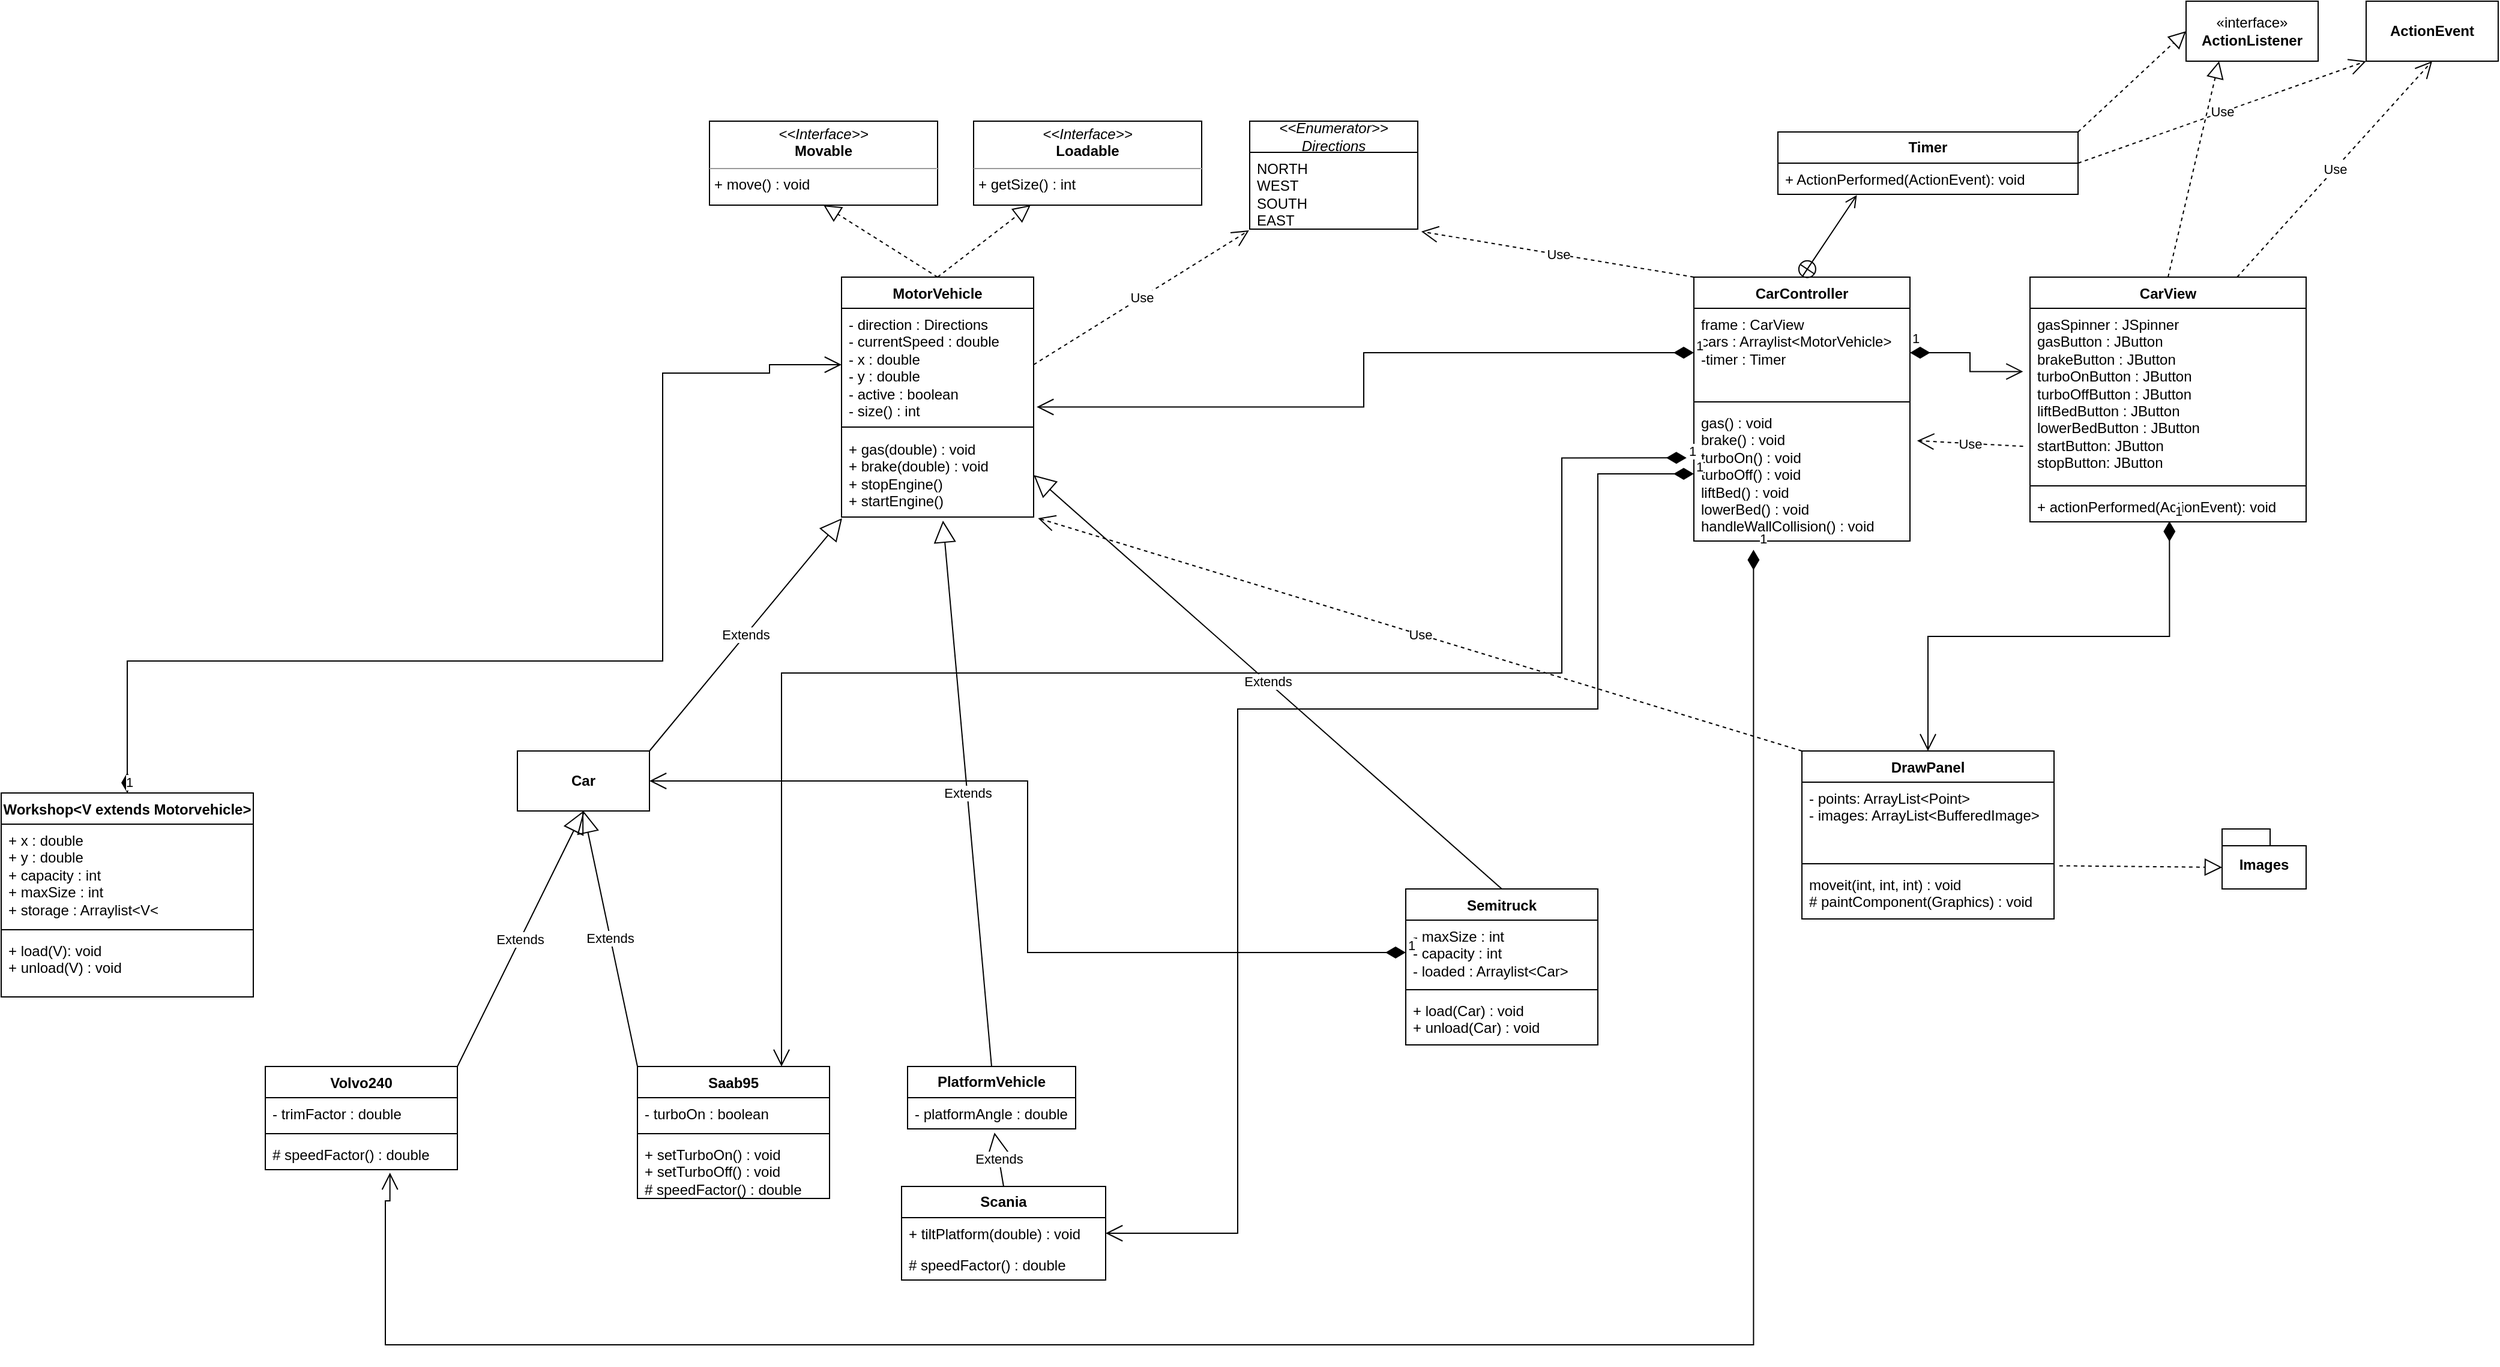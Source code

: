 <mxfile version="22.1.5" type="device">
  <diagram name="Sida-1" id="uA0Vbr96SRg69AaIN0WN">
    <mxGraphModel dx="3215" dy="2287" grid="1" gridSize="10" guides="1" tooltips="1" connect="1" arrows="1" fold="1" page="1" pageScale="1" pageWidth="827" pageHeight="1169" math="0" shadow="0">
      <root>
        <mxCell id="0" />
        <mxCell id="1" parent="0" />
        <mxCell id="_IKKTvD2-Kq94dH4sCkM-1" value="MotorVehicle" style="swimlane;fontStyle=1;align=center;verticalAlign=top;childLayout=stackLayout;horizontal=1;startSize=26;horizontalStack=0;resizeParent=1;resizeParentMax=0;resizeLast=0;collapsible=1;marginBottom=0;whiteSpace=wrap;html=1;" parent="1" vertex="1">
          <mxGeometry x="220" y="80" width="160" height="200" as="geometry" />
        </mxCell>
        <mxCell id="_IKKTvD2-Kq94dH4sCkM-2" value="- direction : Directions&lt;br&gt;- currentSpeed : double&lt;br&gt;- x : double&lt;br&gt;- y : double&lt;br&gt;- active : boolean&lt;br&gt;- size() : int" style="text;strokeColor=none;fillColor=none;align=left;verticalAlign=top;spacingLeft=4;spacingRight=4;overflow=hidden;rotatable=0;points=[[0,0.5],[1,0.5]];portConstraint=eastwest;whiteSpace=wrap;html=1;" parent="_IKKTvD2-Kq94dH4sCkM-1" vertex="1">
          <mxGeometry y="26" width="160" height="94" as="geometry" />
        </mxCell>
        <mxCell id="_IKKTvD2-Kq94dH4sCkM-3" value="" style="line;strokeWidth=1;fillColor=none;align=left;verticalAlign=middle;spacingTop=-1;spacingLeft=3;spacingRight=3;rotatable=0;labelPosition=right;points=[];portConstraint=eastwest;strokeColor=inherit;" parent="_IKKTvD2-Kq94dH4sCkM-1" vertex="1">
          <mxGeometry y="120" width="160" height="10" as="geometry" />
        </mxCell>
        <mxCell id="_IKKTvD2-Kq94dH4sCkM-4" value="+ gas(double) : void&lt;br&gt;+ brake(double) : void&lt;br&gt;+ stopEngine()&lt;br&gt;+ startEngine()" style="text;strokeColor=none;fillColor=none;align=left;verticalAlign=top;spacingLeft=4;spacingRight=4;overflow=hidden;rotatable=0;points=[[0,0.5],[1,0.5]];portConstraint=eastwest;whiteSpace=wrap;html=1;" parent="_IKKTvD2-Kq94dH4sCkM-1" vertex="1">
          <mxGeometry y="130" width="160" height="70" as="geometry" />
        </mxCell>
        <mxCell id="_IKKTvD2-Kq94dH4sCkM-5" value="&lt;p style=&quot;margin:0px;margin-top:4px;text-align:center;&quot;&gt;&lt;i&gt;&amp;lt;&amp;lt;Interface&amp;gt;&amp;gt;&lt;/i&gt;&lt;br&gt;&lt;b&gt;Movable&lt;/b&gt;&lt;/p&gt;&lt;hr size=&quot;1&quot;&gt;&lt;p style=&quot;margin:0px;margin-left:4px;&quot;&gt;+ move() : void&lt;/p&gt;" style="verticalAlign=top;align=left;overflow=fill;fontSize=12;fontFamily=Helvetica;html=1;whiteSpace=wrap;" parent="1" vertex="1">
          <mxGeometry x="110" y="-50" width="190" height="70" as="geometry" />
        </mxCell>
        <mxCell id="_IKKTvD2-Kq94dH4sCkM-6" value="&lt;p style=&quot;margin:0px;margin-top:4px;text-align:center;&quot;&gt;&lt;i&gt;&amp;lt;&amp;lt;Interface&amp;gt;&amp;gt;&lt;/i&gt;&lt;br&gt;&lt;b&gt;Loadable&lt;/b&gt;&lt;/p&gt;&lt;hr size=&quot;1&quot;&gt;&lt;p style=&quot;margin:0px;margin-left:4px;&quot;&gt;+ getSize() : int&lt;/p&gt;" style="verticalAlign=top;align=left;overflow=fill;fontSize=12;fontFamily=Helvetica;html=1;whiteSpace=wrap;" parent="1" vertex="1">
          <mxGeometry x="330" y="-50" width="190" height="70" as="geometry" />
        </mxCell>
        <mxCell id="_IKKTvD2-Kq94dH4sCkM-7" value="" style="endArrow=block;dashed=1;endFill=0;endSize=12;html=1;rounded=0;entryX=0.25;entryY=1;entryDx=0;entryDy=0;exitX=0.5;exitY=0;exitDx=0;exitDy=0;strokeColor=#000000;" parent="1" source="_IKKTvD2-Kq94dH4sCkM-1" target="_IKKTvD2-Kq94dH4sCkM-6" edge="1">
          <mxGeometry width="160" relative="1" as="geometry">
            <mxPoint x="330" y="190" as="sourcePoint" />
            <mxPoint x="490" y="190" as="targetPoint" />
          </mxGeometry>
        </mxCell>
        <mxCell id="_IKKTvD2-Kq94dH4sCkM-8" value="" style="endArrow=block;dashed=1;endFill=0;endSize=12;html=1;rounded=0;entryX=0.5;entryY=1;entryDx=0;entryDy=0;exitX=0.5;exitY=0;exitDx=0;exitDy=0;strokeColor=#000000;" parent="1" source="_IKKTvD2-Kq94dH4sCkM-1" target="_IKKTvD2-Kq94dH4sCkM-5" edge="1">
          <mxGeometry width="160" relative="1" as="geometry">
            <mxPoint x="330" y="190" as="sourcePoint" />
            <mxPoint x="490" y="190" as="targetPoint" />
          </mxGeometry>
        </mxCell>
        <mxCell id="_IKKTvD2-Kq94dH4sCkM-10" value="&lt;i&gt;&amp;lt;&amp;lt;Enumerator&amp;gt;&amp;gt;&lt;br&gt;Directions&lt;br&gt;&lt;/i&gt;" style="swimlane;fontStyle=0;childLayout=stackLayout;horizontal=1;startSize=26;fillColor=none;horizontalStack=0;resizeParent=1;resizeParentMax=0;resizeLast=0;collapsible=1;marginBottom=0;whiteSpace=wrap;html=1;" parent="1" vertex="1">
          <mxGeometry x="560" y="-50" width="140" height="90" as="geometry" />
        </mxCell>
        <mxCell id="_IKKTvD2-Kq94dH4sCkM-11" value="NORTH&lt;br&gt;WEST&lt;br&gt;SOUTH&lt;br&gt;EAST" style="text;strokeColor=none;fillColor=none;align=left;verticalAlign=top;spacingLeft=4;spacingRight=4;overflow=hidden;rotatable=0;points=[[0,0.5],[1,0.5]];portConstraint=eastwest;whiteSpace=wrap;html=1;" parent="_IKKTvD2-Kq94dH4sCkM-10" vertex="1">
          <mxGeometry y="26" width="140" height="64" as="geometry" />
        </mxCell>
        <mxCell id="_IKKTvD2-Kq94dH4sCkM-14" value="Use" style="endArrow=open;endSize=12;dashed=1;html=1;rounded=0;entryX=-0.004;entryY=1.016;entryDx=0;entryDy=0;entryPerimeter=0;exitX=1;exitY=0.5;exitDx=0;exitDy=0;strokeColor=#000000;" parent="1" source="_IKKTvD2-Kq94dH4sCkM-2" target="_IKKTvD2-Kq94dH4sCkM-11" edge="1">
          <mxGeometry width="160" relative="1" as="geometry">
            <mxPoint x="330" y="90" as="sourcePoint" />
            <mxPoint x="490" y="90" as="targetPoint" />
          </mxGeometry>
        </mxCell>
        <mxCell id="_IKKTvD2-Kq94dH4sCkM-19" value="&lt;b&gt;Car&lt;/b&gt;" style="html=1;whiteSpace=wrap;" parent="1" vertex="1">
          <mxGeometry x="-50" y="475" width="110" height="50" as="geometry" />
        </mxCell>
        <mxCell id="_IKKTvD2-Kq94dH4sCkM-20" value="Volvo240" style="swimlane;fontStyle=1;align=center;verticalAlign=top;childLayout=stackLayout;horizontal=1;startSize=26;horizontalStack=0;resizeParent=1;resizeParentMax=0;resizeLast=0;collapsible=1;marginBottom=0;whiteSpace=wrap;html=1;" parent="1" vertex="1">
          <mxGeometry x="-260" y="738" width="160" height="86" as="geometry" />
        </mxCell>
        <mxCell id="_IKKTvD2-Kq94dH4sCkM-21" value="- trimFactor : double" style="text;strokeColor=none;fillColor=none;align=left;verticalAlign=top;spacingLeft=4;spacingRight=4;overflow=hidden;rotatable=0;points=[[0,0.5],[1,0.5]];portConstraint=eastwest;whiteSpace=wrap;html=1;" parent="_IKKTvD2-Kq94dH4sCkM-20" vertex="1">
          <mxGeometry y="26" width="160" height="26" as="geometry" />
        </mxCell>
        <mxCell id="_IKKTvD2-Kq94dH4sCkM-22" value="" style="line;strokeWidth=1;fillColor=none;align=left;verticalAlign=middle;spacingTop=-1;spacingLeft=3;spacingRight=3;rotatable=0;labelPosition=right;points=[];portConstraint=eastwest;strokeColor=inherit;" parent="_IKKTvD2-Kq94dH4sCkM-20" vertex="1">
          <mxGeometry y="52" width="160" height="8" as="geometry" />
        </mxCell>
        <mxCell id="_IKKTvD2-Kq94dH4sCkM-23" value="# speedFactor() : double" style="text;strokeColor=none;fillColor=none;align=left;verticalAlign=top;spacingLeft=4;spacingRight=4;overflow=hidden;rotatable=0;points=[[0,0.5],[1,0.5]];portConstraint=eastwest;whiteSpace=wrap;html=1;" parent="_IKKTvD2-Kq94dH4sCkM-20" vertex="1">
          <mxGeometry y="60" width="160" height="26" as="geometry" />
        </mxCell>
        <mxCell id="_IKKTvD2-Kq94dH4sCkM-24" value="Saab95" style="swimlane;fontStyle=1;align=center;verticalAlign=top;childLayout=stackLayout;horizontal=1;startSize=26;horizontalStack=0;resizeParent=1;resizeParentMax=0;resizeLast=0;collapsible=1;marginBottom=0;whiteSpace=wrap;html=1;" parent="1" vertex="1">
          <mxGeometry x="50" y="738" width="160" height="110" as="geometry" />
        </mxCell>
        <mxCell id="_IKKTvD2-Kq94dH4sCkM-25" value="- turboOn : boolean" style="text;strokeColor=none;fillColor=none;align=left;verticalAlign=top;spacingLeft=4;spacingRight=4;overflow=hidden;rotatable=0;points=[[0,0.5],[1,0.5]];portConstraint=eastwest;whiteSpace=wrap;html=1;" parent="_IKKTvD2-Kq94dH4sCkM-24" vertex="1">
          <mxGeometry y="26" width="160" height="26" as="geometry" />
        </mxCell>
        <mxCell id="_IKKTvD2-Kq94dH4sCkM-26" value="" style="line;strokeWidth=1;fillColor=none;align=left;verticalAlign=middle;spacingTop=-1;spacingLeft=3;spacingRight=3;rotatable=0;labelPosition=right;points=[];portConstraint=eastwest;strokeColor=inherit;" parent="_IKKTvD2-Kq94dH4sCkM-24" vertex="1">
          <mxGeometry y="52" width="160" height="8" as="geometry" />
        </mxCell>
        <mxCell id="_IKKTvD2-Kq94dH4sCkM-27" value="+ setTurboOn() : void&lt;br&gt;+ setTurboOff() : void&lt;br&gt;# speedFactor() : double" style="text;strokeColor=none;fillColor=none;align=left;verticalAlign=top;spacingLeft=4;spacingRight=4;overflow=hidden;rotatable=0;points=[[0,0.5],[1,0.5]];portConstraint=eastwest;whiteSpace=wrap;html=1;" parent="_IKKTvD2-Kq94dH4sCkM-24" vertex="1">
          <mxGeometry y="60" width="160" height="50" as="geometry" />
        </mxCell>
        <mxCell id="_IKKTvD2-Kq94dH4sCkM-28" value="Extends" style="endArrow=block;endSize=16;endFill=0;html=1;rounded=0;exitX=1;exitY=0;exitDx=0;exitDy=0;entryX=0.5;entryY=1;entryDx=0;entryDy=0;strokeColor=#000000;" parent="1" source="_IKKTvD2-Kq94dH4sCkM-20" target="_IKKTvD2-Kq94dH4sCkM-19" edge="1">
          <mxGeometry width="160" relative="1" as="geometry">
            <mxPoint x="80" y="475" as="sourcePoint" />
            <mxPoint x="240" y="475" as="targetPoint" />
          </mxGeometry>
        </mxCell>
        <mxCell id="_IKKTvD2-Kq94dH4sCkM-29" value="Extends" style="endArrow=block;endSize=16;endFill=0;html=1;rounded=0;exitX=0;exitY=0;exitDx=0;exitDy=0;entryX=0.5;entryY=1;entryDx=0;entryDy=0;strokeColor=#000000;" parent="1" source="_IKKTvD2-Kq94dH4sCkM-24" target="_IKKTvD2-Kq94dH4sCkM-19" edge="1">
          <mxGeometry width="160" relative="1" as="geometry">
            <mxPoint x="80" y="475" as="sourcePoint" />
            <mxPoint x="240" y="475" as="targetPoint" />
          </mxGeometry>
        </mxCell>
        <mxCell id="_IKKTvD2-Kq94dH4sCkM-31" value="Extends" style="endArrow=block;endSize=16;endFill=0;html=1;rounded=0;exitX=1;exitY=0;exitDx=0;exitDy=0;entryX=0.003;entryY=1.014;entryDx=0;entryDy=0;entryPerimeter=0;strokeColor=#000000;" parent="1" source="_IKKTvD2-Kq94dH4sCkM-19" target="_IKKTvD2-Kq94dH4sCkM-4" edge="1">
          <mxGeometry width="160" relative="1" as="geometry">
            <mxPoint x="100" y="390" as="sourcePoint" />
            <mxPoint x="260" y="390" as="targetPoint" />
          </mxGeometry>
        </mxCell>
        <mxCell id="_IKKTvD2-Kq94dH4sCkM-36" value="Extends" style="endArrow=block;endSize=16;endFill=0;html=1;rounded=0;exitX=0.5;exitY=0;exitDx=0;exitDy=0;entryX=0.528;entryY=1.042;entryDx=0;entryDy=0;entryPerimeter=0;strokeColor=#000000;" parent="1" source="_IKKTvD2-Kq94dH4sCkM-37" target="_IKKTvD2-Kq94dH4sCkM-4" edge="1">
          <mxGeometry width="160" relative="1" as="geometry">
            <mxPoint x="425" y="390" as="sourcePoint" />
            <mxPoint x="570" y="470" as="targetPoint" />
          </mxGeometry>
        </mxCell>
        <mxCell id="_IKKTvD2-Kq94dH4sCkM-37" value="&lt;b&gt;PlatformVehicle&lt;/b&gt;" style="swimlane;fontStyle=0;childLayout=stackLayout;horizontal=1;startSize=26;fillColor=none;horizontalStack=0;resizeParent=1;resizeParentMax=0;resizeLast=0;collapsible=1;marginBottom=0;whiteSpace=wrap;html=1;" parent="1" vertex="1">
          <mxGeometry x="275" y="738" width="140" height="52" as="geometry" />
        </mxCell>
        <mxCell id="_IKKTvD2-Kq94dH4sCkM-38" value="- platformAngle : double" style="text;strokeColor=none;fillColor=none;align=left;verticalAlign=top;spacingLeft=4;spacingRight=4;overflow=hidden;rotatable=0;points=[[0,0.5],[1,0.5]];portConstraint=eastwest;whiteSpace=wrap;html=1;" parent="_IKKTvD2-Kq94dH4sCkM-37" vertex="1">
          <mxGeometry y="26" width="140" height="26" as="geometry" />
        </mxCell>
        <mxCell id="_IKKTvD2-Kq94dH4sCkM-41" value="&lt;b&gt;Scania&lt;/b&gt;" style="swimlane;fontStyle=0;childLayout=stackLayout;horizontal=1;startSize=26;fillColor=none;horizontalStack=0;resizeParent=1;resizeParentMax=0;resizeLast=0;collapsible=1;marginBottom=0;whiteSpace=wrap;html=1;" parent="1" vertex="1">
          <mxGeometry x="270" y="838" width="170" height="78" as="geometry" />
        </mxCell>
        <mxCell id="_IKKTvD2-Kq94dH4sCkM-42" value="+ tiltPlatform(double) : void" style="text;strokeColor=none;fillColor=none;align=left;verticalAlign=top;spacingLeft=4;spacingRight=4;overflow=hidden;rotatable=0;points=[[0,0.5],[1,0.5]];portConstraint=eastwest;whiteSpace=wrap;html=1;" parent="_IKKTvD2-Kq94dH4sCkM-41" vertex="1">
          <mxGeometry y="26" width="170" height="26" as="geometry" />
        </mxCell>
        <mxCell id="_IKKTvD2-Kq94dH4sCkM-43" value="# speedFactor() : double" style="text;strokeColor=none;fillColor=none;align=left;verticalAlign=top;spacingLeft=4;spacingRight=4;overflow=hidden;rotatable=0;points=[[0,0.5],[1,0.5]];portConstraint=eastwest;whiteSpace=wrap;html=1;" parent="_IKKTvD2-Kq94dH4sCkM-41" vertex="1">
          <mxGeometry y="52" width="170" height="26" as="geometry" />
        </mxCell>
        <mxCell id="_IKKTvD2-Kq94dH4sCkM-46" value="Semitruck" style="swimlane;fontStyle=1;align=center;verticalAlign=top;childLayout=stackLayout;horizontal=1;startSize=26;horizontalStack=0;resizeParent=1;resizeParentMax=0;resizeLast=0;collapsible=1;marginBottom=0;whiteSpace=wrap;html=1;" parent="1" vertex="1">
          <mxGeometry x="690" y="590" width="160" height="130" as="geometry" />
        </mxCell>
        <mxCell id="_IKKTvD2-Kq94dH4sCkM-47" value="- maxSize : int&lt;br&gt;- capacity : int&lt;br&gt;- loaded : Arraylist&amp;lt;Car&amp;gt;" style="text;strokeColor=none;fillColor=none;align=left;verticalAlign=top;spacingLeft=4;spacingRight=4;overflow=hidden;rotatable=0;points=[[0,0.5],[1,0.5]];portConstraint=eastwest;whiteSpace=wrap;html=1;" parent="_IKKTvD2-Kq94dH4sCkM-46" vertex="1">
          <mxGeometry y="26" width="160" height="54" as="geometry" />
        </mxCell>
        <mxCell id="_IKKTvD2-Kq94dH4sCkM-48" value="" style="line;strokeWidth=1;fillColor=none;align=left;verticalAlign=middle;spacingTop=-1;spacingLeft=3;spacingRight=3;rotatable=0;labelPosition=right;points=[];portConstraint=eastwest;strokeColor=inherit;" parent="_IKKTvD2-Kq94dH4sCkM-46" vertex="1">
          <mxGeometry y="80" width="160" height="8" as="geometry" />
        </mxCell>
        <mxCell id="_IKKTvD2-Kq94dH4sCkM-49" value="+ load(Car) : void&lt;br&gt;+ unload(Car) : void" style="text;strokeColor=none;fillColor=none;align=left;verticalAlign=top;spacingLeft=4;spacingRight=4;overflow=hidden;rotatable=0;points=[[0,0.5],[1,0.5]];portConstraint=eastwest;whiteSpace=wrap;html=1;" parent="_IKKTvD2-Kq94dH4sCkM-46" vertex="1">
          <mxGeometry y="88" width="160" height="42" as="geometry" />
        </mxCell>
        <mxCell id="GvxSRBtj386_9GLS7rXv-1" value="Extends" style="endArrow=block;endSize=16;endFill=0;html=1;rounded=0;exitX=0.5;exitY=0;exitDx=0;exitDy=0;entryX=1;entryY=0.5;entryDx=0;entryDy=0;strokeColor=#000000;" parent="1" source="_IKKTvD2-Kq94dH4sCkM-46" target="_IKKTvD2-Kq94dH4sCkM-4" edge="1">
          <mxGeometry width="160" relative="1" as="geometry">
            <mxPoint x="640" y="300" as="sourcePoint" />
            <mxPoint x="800" y="300" as="targetPoint" />
          </mxGeometry>
        </mxCell>
        <mxCell id="GvxSRBtj386_9GLS7rXv-3" value="Extends" style="endArrow=block;endSize=16;endFill=0;html=1;rounded=0;exitX=0.5;exitY=0;exitDx=0;exitDy=0;entryX=0.517;entryY=1.118;entryDx=0;entryDy=0;entryPerimeter=0;strokeColor=#000000;" parent="1" source="_IKKTvD2-Kq94dH4sCkM-41" target="_IKKTvD2-Kq94dH4sCkM-38" edge="1">
          <mxGeometry width="160" relative="1" as="geometry">
            <mxPoint x="60" y="733" as="sourcePoint" />
            <mxPoint x="220" y="733" as="targetPoint" />
          </mxGeometry>
        </mxCell>
        <mxCell id="GvxSRBtj386_9GLS7rXv-4" value="1" style="endArrow=open;html=1;endSize=12;startArrow=diamondThin;startSize=14;startFill=1;edgeStyle=orthogonalEdgeStyle;align=left;verticalAlign=bottom;rounded=0;exitX=0;exitY=0.5;exitDx=0;exitDy=0;entryX=1;entryY=0.5;entryDx=0;entryDy=0;strokeColor=#000000;" parent="1" source="_IKKTvD2-Kq94dH4sCkM-47" target="_IKKTvD2-Kq94dH4sCkM-19" edge="1">
          <mxGeometry x="-1" y="3" relative="1" as="geometry">
            <mxPoint x="160" y="520" as="sourcePoint" />
            <mxPoint x="320" y="520" as="targetPoint" />
          </mxGeometry>
        </mxCell>
        <mxCell id="GvxSRBtj386_9GLS7rXv-5" value="Workshop&amp;lt;V extends Motorvehicle&amp;gt;" style="swimlane;fontStyle=1;align=center;verticalAlign=top;childLayout=stackLayout;horizontal=1;startSize=26;horizontalStack=0;resizeParent=1;resizeParentMax=0;resizeLast=0;collapsible=1;marginBottom=0;whiteSpace=wrap;html=1;" parent="1" vertex="1">
          <mxGeometry x="-480" y="510" width="210" height="170" as="geometry" />
        </mxCell>
        <mxCell id="GvxSRBtj386_9GLS7rXv-6" value="+ x : double&lt;br&gt;+ y : double&lt;br&gt;+ capacity : int&lt;br&gt;+ maxSize : int&lt;br&gt;+ storage : Arraylist&amp;lt;V&amp;lt;" style="text;strokeColor=none;fillColor=none;align=left;verticalAlign=top;spacingLeft=4;spacingRight=4;overflow=hidden;rotatable=0;points=[[0,0.5],[1,0.5]];portConstraint=eastwest;whiteSpace=wrap;html=1;" parent="GvxSRBtj386_9GLS7rXv-5" vertex="1">
          <mxGeometry y="26" width="210" height="84" as="geometry" />
        </mxCell>
        <mxCell id="GvxSRBtj386_9GLS7rXv-7" value="" style="line;strokeWidth=1;fillColor=none;align=left;verticalAlign=middle;spacingTop=-1;spacingLeft=3;spacingRight=3;rotatable=0;labelPosition=right;points=[];portConstraint=eastwest;strokeColor=inherit;" parent="GvxSRBtj386_9GLS7rXv-5" vertex="1">
          <mxGeometry y="110" width="210" height="8" as="geometry" />
        </mxCell>
        <mxCell id="GvxSRBtj386_9GLS7rXv-8" value="+ load(V): void&lt;br&gt;+ unload(V) : void" style="text;strokeColor=none;fillColor=none;align=left;verticalAlign=top;spacingLeft=4;spacingRight=4;overflow=hidden;rotatable=0;points=[[0,0.5],[1,0.5]];portConstraint=eastwest;whiteSpace=wrap;html=1;" parent="GvxSRBtj386_9GLS7rXv-5" vertex="1">
          <mxGeometry y="118" width="210" height="52" as="geometry" />
        </mxCell>
        <mxCell id="GvxSRBtj386_9GLS7rXv-10" value="1" style="endArrow=open;html=1;endSize=12;startArrow=diamondThin;startSize=14;startFill=1;edgeStyle=orthogonalEdgeStyle;align=left;verticalAlign=bottom;rounded=0;exitX=0.5;exitY=0;exitDx=0;exitDy=0;entryX=0;entryY=0.5;entryDx=0;entryDy=0;strokeColor=#000000;" parent="1" source="GvxSRBtj386_9GLS7rXv-5" target="_IKKTvD2-Kq94dH4sCkM-2" edge="1">
          <mxGeometry x="-1" y="3" relative="1" as="geometry">
            <mxPoint x="-460" y="410" as="sourcePoint" />
            <mxPoint x="70" y="150" as="targetPoint" />
            <Array as="points">
              <mxPoint x="-375" y="400" />
              <mxPoint x="71" y="400" />
              <mxPoint x="71" y="160" />
              <mxPoint x="160" y="160" />
              <mxPoint x="160" y="153" />
            </Array>
          </mxGeometry>
        </mxCell>
        <mxCell id="GvxSRBtj386_9GLS7rXv-12" value="CarController" style="swimlane;fontStyle=1;align=center;verticalAlign=top;childLayout=stackLayout;horizontal=1;startSize=26;horizontalStack=0;resizeParent=1;resizeParentMax=0;resizeLast=0;collapsible=1;marginBottom=0;whiteSpace=wrap;html=1;" parent="1" vertex="1">
          <mxGeometry x="930" y="80" width="180" height="220" as="geometry" />
        </mxCell>
        <mxCell id="GvxSRBtj386_9GLS7rXv-13" value="frame : CarView&lt;br&gt;cars : Arraylist&amp;lt;MotorVehicle&amp;gt;&lt;br&gt;-timer : Timer" style="text;strokeColor=none;fillColor=none;align=left;verticalAlign=top;spacingLeft=4;spacingRight=4;overflow=hidden;rotatable=0;points=[[0,0.5],[1,0.5]];portConstraint=eastwest;whiteSpace=wrap;html=1;" parent="GvxSRBtj386_9GLS7rXv-12" vertex="1">
          <mxGeometry y="26" width="180" height="74" as="geometry" />
        </mxCell>
        <mxCell id="GvxSRBtj386_9GLS7rXv-14" value="" style="line;strokeWidth=1;fillColor=none;align=left;verticalAlign=middle;spacingTop=-1;spacingLeft=3;spacingRight=3;rotatable=0;labelPosition=right;points=[];portConstraint=eastwest;strokeColor=inherit;" parent="GvxSRBtj386_9GLS7rXv-12" vertex="1">
          <mxGeometry y="100" width="180" height="8" as="geometry" />
        </mxCell>
        <mxCell id="GvxSRBtj386_9GLS7rXv-15" value="gas() : void&lt;br&gt;brake() : void&lt;br&gt;turboOn() : void&lt;br&gt;turboOff() : void&lt;br&gt;liftBed() : void&lt;br&gt;lowerBed() : void&lt;br&gt;handleWallCollision() : void" style="text;strokeColor=none;fillColor=none;align=left;verticalAlign=top;spacingLeft=4;spacingRight=4;overflow=hidden;rotatable=0;points=[[0,0.5],[1,0.5]];portConstraint=eastwest;whiteSpace=wrap;html=1;" parent="GvxSRBtj386_9GLS7rXv-12" vertex="1">
          <mxGeometry y="108" width="180" height="112" as="geometry" />
        </mxCell>
        <mxCell id="GvxSRBtj386_9GLS7rXv-20" value="&lt;b&gt;Timer&lt;/b&gt;" style="swimlane;fontStyle=0;childLayout=stackLayout;horizontal=1;startSize=26;fillColor=none;horizontalStack=0;resizeParent=1;resizeParentMax=0;resizeLast=0;collapsible=1;marginBottom=0;whiteSpace=wrap;html=1;" parent="1" vertex="1">
          <mxGeometry x="1000" y="-41" width="250" height="52" as="geometry" />
        </mxCell>
        <mxCell id="GvxSRBtj386_9GLS7rXv-21" value="+ ActionPerformed(ActionEvent): void" style="text;strokeColor=none;fillColor=none;align=left;verticalAlign=top;spacingLeft=4;spacingRight=4;overflow=hidden;rotatable=0;points=[[0,0.5],[1,0.5]];portConstraint=eastwest;whiteSpace=wrap;html=1;" parent="GvxSRBtj386_9GLS7rXv-20" vertex="1">
          <mxGeometry y="26" width="250" height="26" as="geometry" />
        </mxCell>
        <mxCell id="GvxSRBtj386_9GLS7rXv-25" value="«interface»&lt;br&gt;&lt;b&gt;ActionListener&lt;/b&gt;" style="html=1;whiteSpace=wrap;" parent="1" vertex="1">
          <mxGeometry x="1340" y="-150" width="110" height="50" as="geometry" />
        </mxCell>
        <mxCell id="GvxSRBtj386_9GLS7rXv-28" value="CarView" style="swimlane;fontStyle=1;align=center;verticalAlign=top;childLayout=stackLayout;horizontal=1;startSize=26;horizontalStack=0;resizeParent=1;resizeParentMax=0;resizeLast=0;collapsible=1;marginBottom=0;whiteSpace=wrap;html=1;" parent="1" vertex="1">
          <mxGeometry x="1210" y="80" width="230" height="204" as="geometry" />
        </mxCell>
        <mxCell id="GvxSRBtj386_9GLS7rXv-29" value="gasSpinner : JSpinner&lt;br&gt;gasButton : JButton&lt;br&gt;brakeButton : JButton&lt;br&gt;turboOnButton : JButton&lt;br&gt;turboOffButton : JButton&lt;br&gt;liftBedButton : JButton&lt;br&gt;lowerBedButton : JButton&lt;br&gt;startButton: JButton&lt;br&gt;stopButton: JButton" style="text;strokeColor=none;fillColor=none;align=left;verticalAlign=top;spacingLeft=4;spacingRight=4;overflow=hidden;rotatable=0;points=[[0,0.5],[1,0.5]];portConstraint=eastwest;whiteSpace=wrap;html=1;" parent="GvxSRBtj386_9GLS7rXv-28" vertex="1">
          <mxGeometry y="26" width="230" height="144" as="geometry" />
        </mxCell>
        <mxCell id="GvxSRBtj386_9GLS7rXv-30" value="" style="line;strokeWidth=1;fillColor=none;align=left;verticalAlign=middle;spacingTop=-1;spacingLeft=3;spacingRight=3;rotatable=0;labelPosition=right;points=[];portConstraint=eastwest;strokeColor=inherit;" parent="GvxSRBtj386_9GLS7rXv-28" vertex="1">
          <mxGeometry y="170" width="230" height="8" as="geometry" />
        </mxCell>
        <mxCell id="GvxSRBtj386_9GLS7rXv-31" value="+ actionPerformed(ActionEvent): void" style="text;strokeColor=none;fillColor=none;align=left;verticalAlign=top;spacingLeft=4;spacingRight=4;overflow=hidden;rotatable=0;points=[[0,0.5],[1,0.5]];portConstraint=eastwest;whiteSpace=wrap;html=1;" parent="GvxSRBtj386_9GLS7rXv-28" vertex="1">
          <mxGeometry y="178" width="230" height="26" as="geometry" />
        </mxCell>
        <mxCell id="GvxSRBtj386_9GLS7rXv-32" value="1" style="endArrow=open;html=1;endSize=12;startArrow=diamondThin;startSize=14;startFill=1;edgeStyle=orthogonalEdgeStyle;align=left;verticalAlign=bottom;rounded=0;entryX=1.016;entryY=0.875;entryDx=0;entryDy=0;entryPerimeter=0;exitX=0;exitY=0.5;exitDx=0;exitDy=0;strokeColor=#000000;" parent="1" source="GvxSRBtj386_9GLS7rXv-13" target="_IKKTvD2-Kq94dH4sCkM-2" edge="1">
          <mxGeometry x="-1" y="3" relative="1" as="geometry">
            <mxPoint x="820" y="190" as="sourcePoint" />
            <mxPoint x="980" y="190" as="targetPoint" />
          </mxGeometry>
        </mxCell>
        <mxCell id="GvxSRBtj386_9GLS7rXv-37" value="&lt;b&gt;ActionEvent&lt;/b&gt;" style="html=1;whiteSpace=wrap;" parent="1" vertex="1">
          <mxGeometry x="1490" y="-150" width="110" height="50" as="geometry" />
        </mxCell>
        <mxCell id="GvxSRBtj386_9GLS7rXv-38" value="" style="endArrow=block;dashed=1;endFill=0;endSize=12;html=1;rounded=0;exitX=0.5;exitY=0;exitDx=0;exitDy=0;entryX=0.25;entryY=1;entryDx=0;entryDy=0;strokeColor=#000000;" parent="1" source="GvxSRBtj386_9GLS7rXv-28" target="GvxSRBtj386_9GLS7rXv-25" edge="1">
          <mxGeometry width="160" relative="1" as="geometry">
            <mxPoint x="1230" y="70" as="sourcePoint" />
            <mxPoint x="1410" y="-90" as="targetPoint" />
          </mxGeometry>
        </mxCell>
        <mxCell id="GvxSRBtj386_9GLS7rXv-39" value="Use" style="endArrow=open;endSize=12;dashed=1;html=1;rounded=0;exitX=0.75;exitY=0;exitDx=0;exitDy=0;entryX=0.5;entryY=1;entryDx=0;entryDy=0;strokeColor=#000000;" parent="1" source="GvxSRBtj386_9GLS7rXv-28" target="GvxSRBtj386_9GLS7rXv-37" edge="1">
          <mxGeometry width="160" relative="1" as="geometry">
            <mxPoint x="1230" y="70" as="sourcePoint" />
            <mxPoint x="1390" y="70" as="targetPoint" />
          </mxGeometry>
        </mxCell>
        <mxCell id="GvxSRBtj386_9GLS7rXv-42" value="1" style="endArrow=open;html=1;endSize=12;startArrow=diamondThin;startSize=14;startFill=1;edgeStyle=orthogonalEdgeStyle;align=left;verticalAlign=bottom;rounded=0;exitX=1;exitY=0.5;exitDx=0;exitDy=0;entryX=-0.025;entryY=0.366;entryDx=0;entryDy=0;entryPerimeter=0;fillColor=#3399FF;strokeColor=#000000;" parent="1" source="GvxSRBtj386_9GLS7rXv-13" target="GvxSRBtj386_9GLS7rXv-29" edge="1">
          <mxGeometry x="-1" y="3" relative="1" as="geometry">
            <mxPoint x="1120" y="240" as="sourcePoint" />
            <mxPoint x="1280" y="240" as="targetPoint" />
            <Array as="points">
              <mxPoint x="1160" y="143" />
              <mxPoint x="1160" y="159" />
            </Array>
          </mxGeometry>
        </mxCell>
        <mxCell id="GvxSRBtj386_9GLS7rXv-43" value="Use" style="endArrow=open;endSize=12;dashed=1;html=1;rounded=0;exitX=-0.025;exitY=0.799;exitDx=0;exitDy=0;exitPerimeter=0;entryX=1.033;entryY=0.253;entryDx=0;entryDy=0;entryPerimeter=0;strokeColor=#000000;" parent="1" source="GvxSRBtj386_9GLS7rXv-29" target="GvxSRBtj386_9GLS7rXv-15" edge="1">
          <mxGeometry width="160" relative="1" as="geometry">
            <mxPoint x="1120" y="240" as="sourcePoint" />
            <mxPoint x="1280" y="240" as="targetPoint" />
          </mxGeometry>
        </mxCell>
        <mxCell id="GvxSRBtj386_9GLS7rXv-45" value="DrawPanel" style="swimlane;fontStyle=1;align=center;verticalAlign=top;childLayout=stackLayout;horizontal=1;startSize=26;horizontalStack=0;resizeParent=1;resizeParentMax=0;resizeLast=0;collapsible=1;marginBottom=0;whiteSpace=wrap;html=1;" parent="1" vertex="1">
          <mxGeometry x="1020" y="475" width="210" height="140" as="geometry" />
        </mxCell>
        <mxCell id="GvxSRBtj386_9GLS7rXv-46" value="- points: ArrayList&amp;lt;Point&amp;gt;&lt;br&gt;- images: ArrayList&amp;lt;BufferedImage&amp;gt;" style="text;strokeColor=none;fillColor=none;align=left;verticalAlign=top;spacingLeft=4;spacingRight=4;overflow=hidden;rotatable=0;points=[[0,0.5],[1,0.5]];portConstraint=eastwest;whiteSpace=wrap;html=1;" parent="GvxSRBtj386_9GLS7rXv-45" vertex="1">
          <mxGeometry y="26" width="210" height="64" as="geometry" />
        </mxCell>
        <mxCell id="GvxSRBtj386_9GLS7rXv-47" value="" style="line;strokeWidth=1;fillColor=none;align=left;verticalAlign=middle;spacingTop=-1;spacingLeft=3;spacingRight=3;rotatable=0;labelPosition=right;points=[];portConstraint=eastwest;strokeColor=inherit;" parent="GvxSRBtj386_9GLS7rXv-45" vertex="1">
          <mxGeometry y="90" width="210" height="8" as="geometry" />
        </mxCell>
        <mxCell id="GvxSRBtj386_9GLS7rXv-48" value="moveit(int, int, int) : void&lt;br&gt;# paintComponent(Graphics) : void" style="text;strokeColor=none;fillColor=none;align=left;verticalAlign=top;spacingLeft=4;spacingRight=4;overflow=hidden;rotatable=0;points=[[0,0.5],[1,0.5]];portConstraint=eastwest;whiteSpace=wrap;html=1;" parent="GvxSRBtj386_9GLS7rXv-45" vertex="1">
          <mxGeometry y="98" width="210" height="42" as="geometry" />
        </mxCell>
        <mxCell id="GvxSRBtj386_9GLS7rXv-54" value="Use" style="endArrow=open;endSize=12;dashed=1;html=1;rounded=0;exitX=0;exitY=0;exitDx=0;exitDy=0;entryX=1.021;entryY=1.031;entryDx=0;entryDy=0;entryPerimeter=0;strokeColor=#000000;" parent="1" source="GvxSRBtj386_9GLS7rXv-12" target="_IKKTvD2-Kq94dH4sCkM-11" edge="1">
          <mxGeometry width="160" relative="1" as="geometry">
            <mxPoint x="570" y="110" as="sourcePoint" />
            <mxPoint x="730" y="110" as="targetPoint" />
          </mxGeometry>
        </mxCell>
        <mxCell id="GvxSRBtj386_9GLS7rXv-56" value="Images" style="shape=folder;fontStyle=1;spacingTop=10;tabWidth=40;tabHeight=14;tabPosition=left;html=1;whiteSpace=wrap;" parent="1" vertex="1">
          <mxGeometry x="1370" y="540" width="70" height="50" as="geometry" />
        </mxCell>
        <mxCell id="GvxSRBtj386_9GLS7rXv-57" value="" style="endArrow=block;dashed=1;endFill=0;endSize=12;html=1;rounded=0;exitX=1.021;exitY=1.089;exitDx=0;exitDy=0;exitPerimeter=0;entryX=0;entryY=0;entryDx=0;entryDy=32;entryPerimeter=0;strokeColor=#000000;" parent="1" source="GvxSRBtj386_9GLS7rXv-46" target="GvxSRBtj386_9GLS7rXv-56" edge="1">
          <mxGeometry width="160" relative="1" as="geometry">
            <mxPoint x="1260" y="640" as="sourcePoint" />
            <mxPoint x="1420" y="640" as="targetPoint" />
          </mxGeometry>
        </mxCell>
        <mxCell id="GvxSRBtj386_9GLS7rXv-64" value="Use" style="endArrow=open;endSize=12;dashed=1;html=1;rounded=0;exitX=1;exitY=0.5;exitDx=0;exitDy=0;entryX=0;entryY=1;entryDx=0;entryDy=0;" parent="1" source="GvxSRBtj386_9GLS7rXv-20" target="GvxSRBtj386_9GLS7rXv-37" edge="1">
          <mxGeometry width="160" relative="1" as="geometry">
            <mxPoint x="1210" y="80" as="sourcePoint" />
            <mxPoint x="1370" y="80" as="targetPoint" />
          </mxGeometry>
        </mxCell>
        <mxCell id="GvxSRBtj386_9GLS7rXv-65" value="" style="endArrow=block;dashed=1;endFill=0;endSize=12;html=1;rounded=0;exitX=1;exitY=0;exitDx=0;exitDy=0;entryX=0;entryY=0.5;entryDx=0;entryDy=0;" parent="1" source="GvxSRBtj386_9GLS7rXv-20" target="GvxSRBtj386_9GLS7rXv-25" edge="1">
          <mxGeometry width="160" relative="1" as="geometry">
            <mxPoint x="1210" y="80" as="sourcePoint" />
            <mxPoint x="1370" y="80" as="targetPoint" />
          </mxGeometry>
        </mxCell>
        <mxCell id="GvxSRBtj386_9GLS7rXv-67" value="" style="endArrow=open;startArrow=circlePlus;endFill=0;startFill=0;endSize=8;html=1;rounded=0;exitX=0.5;exitY=0;exitDx=0;exitDy=0;entryX=0.263;entryY=1.024;entryDx=0;entryDy=0;entryPerimeter=0;" parent="1" source="GvxSRBtj386_9GLS7rXv-12" target="GvxSRBtj386_9GLS7rXv-21" edge="1">
          <mxGeometry width="160" relative="1" as="geometry">
            <mxPoint x="1210" y="80" as="sourcePoint" />
            <mxPoint x="1370" y="80" as="targetPoint" />
          </mxGeometry>
        </mxCell>
        <mxCell id="GvxSRBtj386_9GLS7rXv-71" value="1" style="endArrow=open;html=1;endSize=12;startArrow=diamondThin;startSize=14;startFill=1;edgeStyle=orthogonalEdgeStyle;align=left;verticalAlign=bottom;rounded=0;entryX=0.5;entryY=0;entryDx=0;entryDy=0;exitX=0.505;exitY=0.981;exitDx=0;exitDy=0;exitPerimeter=0;" parent="1" source="GvxSRBtj386_9GLS7rXv-31" target="GvxSRBtj386_9GLS7rXv-45" edge="1">
          <mxGeometry x="-1" y="3" relative="1" as="geometry">
            <mxPoint x="1200" y="470" as="sourcePoint" />
            <mxPoint x="1370" y="320" as="targetPoint" />
          </mxGeometry>
        </mxCell>
        <mxCell id="GvxSRBtj386_9GLS7rXv-72" value="Use" style="endArrow=open;endSize=12;dashed=1;html=1;rounded=0;exitX=0;exitY=0;exitDx=0;exitDy=0;entryX=1.023;entryY=1.014;entryDx=0;entryDy=0;entryPerimeter=0;" parent="1" source="GvxSRBtj386_9GLS7rXv-45" target="_IKKTvD2-Kq94dH4sCkM-4" edge="1">
          <mxGeometry width="160" relative="1" as="geometry">
            <mxPoint x="910" y="430" as="sourcePoint" />
            <mxPoint x="1070" y="430" as="targetPoint" />
          </mxGeometry>
        </mxCell>
        <mxCell id="N2L3TCfAoSrp4o9smLLv-3" value="1" style="endArrow=open;html=1;endSize=12;startArrow=diamondThin;startSize=14;startFill=1;edgeStyle=orthogonalEdgeStyle;align=left;verticalAlign=bottom;rounded=0;exitX=0;exitY=0.5;exitDx=0;exitDy=0;entryX=1;entryY=0.5;entryDx=0;entryDy=0;" edge="1" parent="1" source="GvxSRBtj386_9GLS7rXv-15" target="_IKKTvD2-Kq94dH4sCkM-42">
          <mxGeometry x="-1" y="3" relative="1" as="geometry">
            <mxPoint x="580" y="450" as="sourcePoint" />
            <mxPoint x="740" y="450" as="targetPoint" />
            <Array as="points">
              <mxPoint x="850" y="244" />
              <mxPoint x="850" y="440" />
              <mxPoint x="550" y="440" />
              <mxPoint x="550" y="877" />
            </Array>
          </mxGeometry>
        </mxCell>
        <mxCell id="N2L3TCfAoSrp4o9smLLv-4" value="1" style="endArrow=open;html=1;endSize=12;startArrow=diamondThin;startSize=14;startFill=1;edgeStyle=orthogonalEdgeStyle;align=left;verticalAlign=bottom;rounded=0;exitX=-0.034;exitY=0.381;exitDx=0;exitDy=0;exitPerimeter=0;entryX=0.75;entryY=0;entryDx=0;entryDy=0;" edge="1" parent="1" source="GvxSRBtj386_9GLS7rXv-15" target="_IKKTvD2-Kq94dH4sCkM-24">
          <mxGeometry x="-1" y="3" relative="1" as="geometry">
            <mxPoint x="580" y="450" as="sourcePoint" />
            <mxPoint x="730" y="450" as="targetPoint" />
            <Array as="points">
              <mxPoint x="820" y="231" />
              <mxPoint x="820" y="410" />
              <mxPoint x="170" y="410" />
            </Array>
          </mxGeometry>
        </mxCell>
        <mxCell id="N2L3TCfAoSrp4o9smLLv-6" value="1" style="endArrow=open;html=1;endSize=12;startArrow=diamondThin;startSize=14;startFill=1;edgeStyle=orthogonalEdgeStyle;align=left;verticalAlign=bottom;rounded=0;exitX=0.276;exitY=1.065;exitDx=0;exitDy=0;exitPerimeter=0;entryX=0.649;entryY=1.096;entryDx=0;entryDy=0;entryPerimeter=0;" edge="1" parent="1" source="GvxSRBtj386_9GLS7rXv-15" target="_IKKTvD2-Kq94dH4sCkM-23">
          <mxGeometry x="-1" y="3" relative="1" as="geometry">
            <mxPoint x="570" y="600" as="sourcePoint" />
            <mxPoint x="730" y="850" as="targetPoint" />
            <Array as="points">
              <mxPoint x="980" y="970" />
              <mxPoint x="-160" y="970" />
              <mxPoint x="-160" y="850" />
              <mxPoint x="-156" y="850" />
            </Array>
          </mxGeometry>
        </mxCell>
      </root>
    </mxGraphModel>
  </diagram>
</mxfile>
